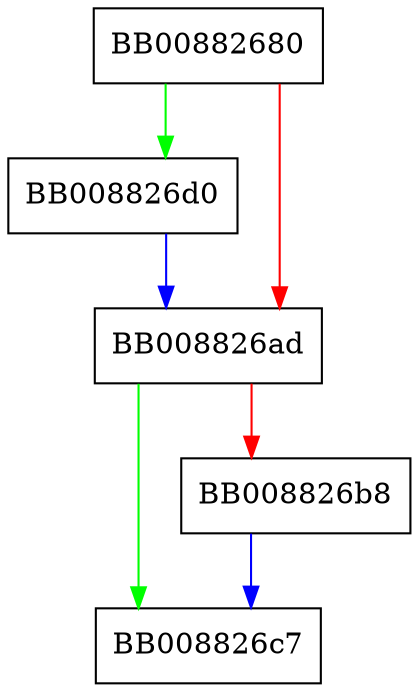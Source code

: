 digraph _IO_default_uflow {
  node [shape="box"];
  graph [splines=ortho];
  BB00882680 -> BB008826d0 [color="green"];
  BB00882680 -> BB008826ad [color="red"];
  BB008826ad -> BB008826c7 [color="green"];
  BB008826ad -> BB008826b8 [color="red"];
  BB008826b8 -> BB008826c7 [color="blue"];
  BB008826d0 -> BB008826ad [color="blue"];
}